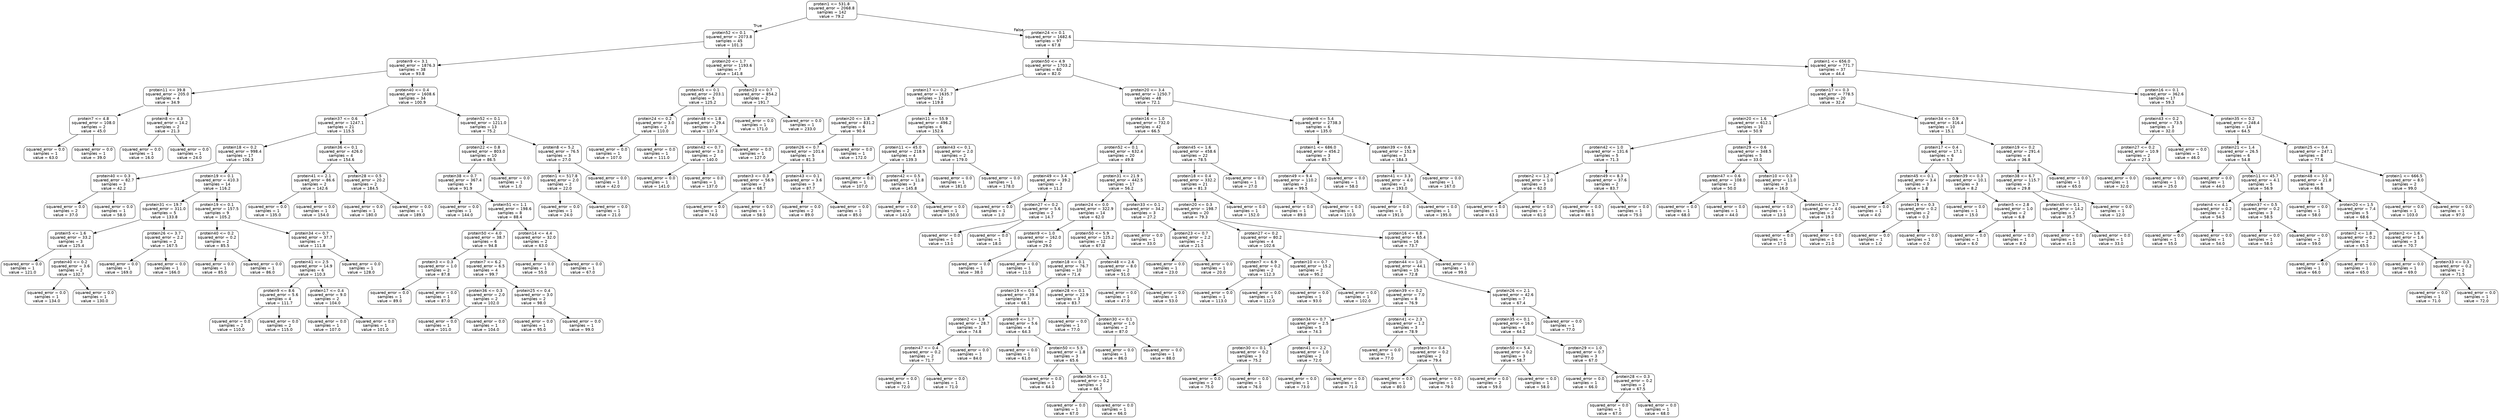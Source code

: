 digraph Tree {
node [shape=box, style="rounded", color="black", fontname="helvetica"] ;
edge [fontname="helvetica"] ;
0 [label="protein1 <= 531.8\nsquared_error = 2068.8\nsamples = 142\nvalue = 79.2"] ;
1 [label="protein52 <= 0.1\nsquared_error = 2073.8\nsamples = 45\nvalue = 101.3"] ;
0 -> 1 [labeldistance=2.5, labelangle=45, headlabel="True"] ;
2 [label="protein9 <= 3.1\nsquared_error = 1876.3\nsamples = 38\nvalue = 93.8"] ;
1 -> 2 ;
3 [label="protein11 <= 39.8\nsquared_error = 205.0\nsamples = 4\nvalue = 34.9"] ;
2 -> 3 ;
4 [label="protein7 <= 4.8\nsquared_error = 108.0\nsamples = 2\nvalue = 45.0"] ;
3 -> 4 ;
5 [label="squared_error = 0.0\nsamples = 1\nvalue = 63.0"] ;
4 -> 5 ;
6 [label="squared_error = 0.0\nsamples = 1\nvalue = 39.0"] ;
4 -> 6 ;
7 [label="protein8 <= 4.3\nsquared_error = 14.2\nsamples = 2\nvalue = 21.3"] ;
3 -> 7 ;
8 [label="squared_error = 0.0\nsamples = 1\nvalue = 16.0"] ;
7 -> 8 ;
9 [label="squared_error = 0.0\nsamples = 1\nvalue = 24.0"] ;
7 -> 9 ;
10 [label="protein40 <= 0.4\nsquared_error = 1608.6\nsamples = 34\nvalue = 100.9"] ;
2 -> 10 ;
11 [label="protein37 <= 0.6\nsquared_error = 1247.1\nsamples = 21\nvalue = 115.5"] ;
10 -> 11 ;
12 [label="protein18 <= 0.2\nsquared_error = 998.4\nsamples = 17\nvalue = 106.3"] ;
11 -> 12 ;
13 [label="protein40 <= 0.3\nsquared_error = 82.7\nsamples = 3\nvalue = 42.2"] ;
12 -> 13 ;
14 [label="squared_error = 0.0\nsamples = 2\nvalue = 37.0"] ;
13 -> 14 ;
15 [label="squared_error = 0.0\nsamples = 1\nvalue = 58.0"] ;
13 -> 15 ;
16 [label="protein19 <= 0.1\nsquared_error = 410.3\nsamples = 14\nvalue = 116.2"] ;
12 -> 16 ;
17 [label="protein31 <= 19.7\nsquared_error = 311.0\nsamples = 5\nvalue = 133.8"] ;
16 -> 17 ;
18 [label="protein5 <= 1.6\nsquared_error = 33.2\nsamples = 3\nvalue = 125.4"] ;
17 -> 18 ;
19 [label="squared_error = 0.0\nsamples = 1\nvalue = 121.0"] ;
18 -> 19 ;
20 [label="protein40 <= 0.2\nsquared_error = 3.6\nsamples = 2\nvalue = 132.7"] ;
18 -> 20 ;
21 [label="squared_error = 0.0\nsamples = 1\nvalue = 134.0"] ;
20 -> 21 ;
22 [label="squared_error = 0.0\nsamples = 1\nvalue = 130.0"] ;
20 -> 22 ;
23 [label="protein26 <= 3.7\nsquared_error = 2.2\nsamples = 2\nvalue = 167.5"] ;
17 -> 23 ;
24 [label="squared_error = 0.0\nsamples = 1\nvalue = 169.0"] ;
23 -> 24 ;
25 [label="squared_error = 0.0\nsamples = 1\nvalue = 166.0"] ;
23 -> 25 ;
26 [label="protein19 <= 0.1\nsquared_error = 157.5\nsamples = 9\nvalue = 105.2"] ;
16 -> 26 ;
27 [label="protein40 <= 0.2\nsquared_error = 0.2\nsamples = 2\nvalue = 85.5"] ;
26 -> 27 ;
28 [label="squared_error = 0.0\nsamples = 1\nvalue = 85.0"] ;
27 -> 28 ;
29 [label="squared_error = 0.0\nsamples = 1\nvalue = 86.0"] ;
27 -> 29 ;
30 [label="protein34 <= 0.7\nsquared_error = 37.7\nsamples = 7\nvalue = 111.8"] ;
26 -> 30 ;
31 [label="protein41 <= 2.5\nsquared_error = 14.9\nsamples = 6\nvalue = 110.3"] ;
30 -> 31 ;
32 [label="protein9 <= 8.6\nsquared_error = 5.6\nsamples = 4\nvalue = 111.7"] ;
31 -> 32 ;
33 [label="squared_error = 0.0\nsamples = 2\nvalue = 110.0"] ;
32 -> 33 ;
34 [label="squared_error = 0.0\nsamples = 2\nvalue = 115.0"] ;
32 -> 34 ;
35 [label="protein17 <= 0.4\nsquared_error = 9.0\nsamples = 2\nvalue = 104.0"] ;
31 -> 35 ;
36 [label="squared_error = 0.0\nsamples = 1\nvalue = 107.0"] ;
35 -> 36 ;
37 [label="squared_error = 0.0\nsamples = 1\nvalue = 101.0"] ;
35 -> 37 ;
38 [label="squared_error = 0.0\nsamples = 1\nvalue = 128.0"] ;
30 -> 38 ;
39 [label="protein36 <= 0.1\nsquared_error = 426.0\nsamples = 4\nvalue = 154.6"] ;
11 -> 39 ;
40 [label="protein41 <= 2.1\nsquared_error = 86.6\nsamples = 2\nvalue = 142.6"] ;
39 -> 40 ;
41 [label="squared_error = 0.0\nsamples = 1\nvalue = 135.0"] ;
40 -> 41 ;
42 [label="squared_error = 0.0\nsamples = 1\nvalue = 154.0"] ;
40 -> 42 ;
43 [label="protein28 <= 0.5\nsquared_error = 20.2\nsamples = 2\nvalue = 184.5"] ;
39 -> 43 ;
44 [label="squared_error = 0.0\nsamples = 1\nvalue = 180.0"] ;
43 -> 44 ;
45 [label="squared_error = 0.0\nsamples = 1\nvalue = 189.0"] ;
43 -> 45 ;
46 [label="protein52 <= 0.1\nsquared_error = 1211.0\nsamples = 13\nvalue = 75.2"] ;
10 -> 46 ;
47 [label="protein22 <= 0.8\nsquared_error = 803.0\nsamples = 10\nvalue = 86.5"] ;
46 -> 47 ;
48 [label="protein38 <= 0.7\nsquared_error = 367.4\nsamples = 9\nvalue = 91.9"] ;
47 -> 48 ;
49 [label="squared_error = 0.0\nsamples = 1\nvalue = 144.0"] ;
48 -> 49 ;
50 [label="protein51 <= 1.1\nsquared_error = 198.6\nsamples = 8\nvalue = 88.4"] ;
48 -> 50 ;
51 [label="protein50 <= 4.0\nsquared_error = 38.7\nsamples = 6\nvalue = 94.8"] ;
50 -> 51 ;
52 [label="protein3 <= 0.3\nsquared_error = 1.0\nsamples = 2\nvalue = 87.8"] ;
51 -> 52 ;
53 [label="squared_error = 0.0\nsamples = 1\nvalue = 89.0"] ;
52 -> 53 ;
54 [label="squared_error = 0.0\nsamples = 1\nvalue = 87.0"] ;
52 -> 54 ;
55 [label="protein7 <= 6.2\nsquared_error = 6.5\nsamples = 4\nvalue = 99.7"] ;
51 -> 55 ;
56 [label="protein36 <= 0.3\nsquared_error = 2.0\nsamples = 2\nvalue = 102.0"] ;
55 -> 56 ;
57 [label="squared_error = 0.0\nsamples = 1\nvalue = 101.0"] ;
56 -> 57 ;
58 [label="squared_error = 0.0\nsamples = 1\nvalue = 104.0"] ;
56 -> 58 ;
59 [label="protein25 <= 0.4\nsquared_error = 3.0\nsamples = 2\nvalue = 98.0"] ;
55 -> 59 ;
60 [label="squared_error = 0.0\nsamples = 1\nvalue = 95.0"] ;
59 -> 60 ;
61 [label="squared_error = 0.0\nsamples = 1\nvalue = 99.0"] ;
59 -> 61 ;
62 [label="protein14 <= 4.4\nsquared_error = 32.0\nsamples = 2\nvalue = 63.0"] ;
50 -> 62 ;
63 [label="squared_error = 0.0\nsamples = 1\nvalue = 55.0"] ;
62 -> 63 ;
64 [label="squared_error = 0.0\nsamples = 1\nvalue = 67.0"] ;
62 -> 64 ;
65 [label="squared_error = 0.0\nsamples = 1\nvalue = 1.0"] ;
47 -> 65 ;
66 [label="protein8 <= 5.2\nsquared_error = 76.5\nsamples = 3\nvalue = 27.0"] ;
46 -> 66 ;
67 [label="protein1 <= 517.8\nsquared_error = 2.0\nsamples = 2\nvalue = 22.0"] ;
66 -> 67 ;
68 [label="squared_error = 0.0\nsamples = 1\nvalue = 24.0"] ;
67 -> 68 ;
69 [label="squared_error = 0.0\nsamples = 1\nvalue = 21.0"] ;
67 -> 69 ;
70 [label="squared_error = 0.0\nsamples = 1\nvalue = 42.0"] ;
66 -> 70 ;
71 [label="protein20 <= 1.7\nsquared_error = 1193.6\nsamples = 7\nvalue = 141.8"] ;
1 -> 71 ;
72 [label="protein45 <= 0.1\nsquared_error = 203.1\nsamples = 5\nvalue = 125.2"] ;
71 -> 72 ;
73 [label="protein24 <= 0.2\nsquared_error = 3.0\nsamples = 2\nvalue = 110.0"] ;
72 -> 73 ;
74 [label="squared_error = 0.0\nsamples = 1\nvalue = 107.0"] ;
73 -> 74 ;
75 [label="squared_error = 0.0\nsamples = 1\nvalue = 111.0"] ;
73 -> 75 ;
76 [label="protein48 <= 1.8\nsquared_error = 29.4\nsamples = 3\nvalue = 137.4"] ;
72 -> 76 ;
77 [label="protein42 <= 0.7\nsquared_error = 3.0\nsamples = 2\nvalue = 140.0"] ;
76 -> 77 ;
78 [label="squared_error = 0.0\nsamples = 1\nvalue = 141.0"] ;
77 -> 78 ;
79 [label="squared_error = 0.0\nsamples = 1\nvalue = 137.0"] ;
77 -> 79 ;
80 [label="squared_error = 0.0\nsamples = 1\nvalue = 127.0"] ;
76 -> 80 ;
81 [label="protein23 <= 0.7\nsquared_error = 854.2\nsamples = 2\nvalue = 191.7"] ;
71 -> 81 ;
82 [label="squared_error = 0.0\nsamples = 1\nvalue = 171.0"] ;
81 -> 82 ;
83 [label="squared_error = 0.0\nsamples = 1\nvalue = 233.0"] ;
81 -> 83 ;
84 [label="protein24 <= 0.1\nsquared_error = 1682.6\nsamples = 97\nvalue = 67.8"] ;
0 -> 84 [labeldistance=2.5, labelangle=-45, headlabel="False"] ;
85 [label="protein50 <= 4.9\nsquared_error = 1703.2\nsamples = 60\nvalue = 82.0"] ;
84 -> 85 ;
86 [label="protein17 <= 0.2\nsquared_error = 1635.7\nsamples = 12\nvalue = 119.8"] ;
85 -> 86 ;
87 [label="protein20 <= 1.8\nsquared_error = 831.2\nsamples = 6\nvalue = 90.4"] ;
86 -> 87 ;
88 [label="protein26 <= 0.7\nsquared_error = 101.6\nsamples = 5\nvalue = 81.3"] ;
87 -> 88 ;
89 [label="protein3 <= 0.3\nsquared_error = 56.9\nsamples = 2\nvalue = 68.7"] ;
88 -> 89 ;
90 [label="squared_error = 0.0\nsamples = 1\nvalue = 74.0"] ;
89 -> 90 ;
91 [label="squared_error = 0.0\nsamples = 1\nvalue = 58.0"] ;
89 -> 91 ;
92 [label="protein43 <= 0.1\nsquared_error = 3.6\nsamples = 3\nvalue = 87.7"] ;
88 -> 92 ;
93 [label="squared_error = 0.0\nsamples = 2\nvalue = 89.0"] ;
92 -> 93 ;
94 [label="squared_error = 0.0\nsamples = 1\nvalue = 85.0"] ;
92 -> 94 ;
95 [label="squared_error = 0.0\nsamples = 1\nvalue = 172.0"] ;
87 -> 95 ;
96 [label="protein11 <= 55.9\nsquared_error = 496.2\nsamples = 6\nvalue = 152.6"] ;
86 -> 96 ;
97 [label="protein11 <= 45.0\nsquared_error = 218.9\nsamples = 4\nvalue = 139.3"] ;
96 -> 97 ;
98 [label="squared_error = 0.0\nsamples = 1\nvalue = 107.0"] ;
97 -> 98 ;
99 [label="protein42 <= 0.5\nsquared_error = 11.8\nsamples = 3\nvalue = 145.8"] ;
97 -> 99 ;
100 [label="squared_error = 0.0\nsamples = 2\nvalue = 143.0"] ;
99 -> 100 ;
101 [label="squared_error = 0.0\nsamples = 1\nvalue = 150.0"] ;
99 -> 101 ;
102 [label="protein43 <= 0.1\nsquared_error = 2.0\nsamples = 2\nvalue = 179.0"] ;
96 -> 102 ;
103 [label="squared_error = 0.0\nsamples = 1\nvalue = 181.0"] ;
102 -> 103 ;
104 [label="squared_error = 0.0\nsamples = 1\nvalue = 178.0"] ;
102 -> 104 ;
105 [label="protein20 <= 3.4\nsquared_error = 1250.7\nsamples = 48\nvalue = 72.1"] ;
85 -> 105 ;
106 [label="protein16 <= 1.0\nsquared_error = 732.0\nsamples = 42\nvalue = 66.5"] ;
105 -> 106 ;
107 [label="protein52 <= 0.1\nsquared_error = 632.4\nsamples = 20\nvalue = 49.8"] ;
106 -> 107 ;
108 [label="protein49 <= 3.4\nsquared_error = 39.2\nsamples = 3\nvalue = 11.2"] ;
107 -> 108 ;
109 [label="squared_error = 0.0\nsamples = 1\nvalue = 1.0"] ;
108 -> 109 ;
110 [label="protein27 <= 0.2\nsquared_error = 5.6\nsamples = 2\nvalue = 14.7"] ;
108 -> 110 ;
111 [label="squared_error = 0.0\nsamples = 1\nvalue = 13.0"] ;
110 -> 111 ;
112 [label="squared_error = 0.0\nsamples = 1\nvalue = 18.0"] ;
110 -> 112 ;
113 [label="protein31 <= 21.9\nsquared_error = 442.5\nsamples = 17\nvalue = 56.2"] ;
107 -> 113 ;
114 [label="protein24 <= 0.0\nsquared_error = 322.9\nsamples = 14\nvalue = 62.0"] ;
113 -> 114 ;
115 [label="protein9 <= 1.0\nsquared_error = 162.0\nsamples = 2\nvalue = 29.0"] ;
114 -> 115 ;
116 [label="squared_error = 0.0\nsamples = 1\nvalue = 38.0"] ;
115 -> 116 ;
117 [label="squared_error = 0.0\nsamples = 1\nvalue = 11.0"] ;
115 -> 117 ;
118 [label="protein50 <= 5.9\nsquared_error = 125.2\nsamples = 12\nvalue = 67.8"] ;
114 -> 118 ;
119 [label="protein18 <= 0.1\nsquared_error = 76.7\nsamples = 10\nvalue = 71.4"] ;
118 -> 119 ;
120 [label="protein19 <= 0.1\nsquared_error = 39.4\nsamples = 7\nvalue = 68.1"] ;
119 -> 120 ;
121 [label="protein2 <= 1.9\nsquared_error = 28.7\nsamples = 3\nvalue = 74.8"] ;
120 -> 121 ;
122 [label="protein47 <= 0.4\nsquared_error = 0.2\nsamples = 2\nvalue = 71.7"] ;
121 -> 122 ;
123 [label="squared_error = 0.0\nsamples = 1\nvalue = 72.0"] ;
122 -> 123 ;
124 [label="squared_error = 0.0\nsamples = 1\nvalue = 71.0"] ;
122 -> 124 ;
125 [label="squared_error = 0.0\nsamples = 1\nvalue = 84.0"] ;
121 -> 125 ;
126 [label="protein9 <= 1.7\nsquared_error = 5.6\nsamples = 4\nvalue = 64.3"] ;
120 -> 126 ;
127 [label="squared_error = 0.0\nsamples = 1\nvalue = 61.0"] ;
126 -> 127 ;
128 [label="protein50 <= 5.5\nsquared_error = 1.8\nsamples = 3\nvalue = 65.6"] ;
126 -> 128 ;
129 [label="squared_error = 0.0\nsamples = 1\nvalue = 64.0"] ;
128 -> 129 ;
130 [label="protein36 <= 0.1\nsquared_error = 0.2\nsamples = 2\nvalue = 66.7"] ;
128 -> 130 ;
131 [label="squared_error = 0.0\nsamples = 1\nvalue = 67.0"] ;
130 -> 131 ;
132 [label="squared_error = 0.0\nsamples = 1\nvalue = 66.0"] ;
130 -> 132 ;
133 [label="protein28 <= 0.1\nsquared_error = 22.9\nsamples = 3\nvalue = 83.7"] ;
119 -> 133 ;
134 [label="squared_error = 0.0\nsamples = 1\nvalue = 77.0"] ;
133 -> 134 ;
135 [label="protein30 <= 0.1\nsquared_error = 1.0\nsamples = 2\nvalue = 87.0"] ;
133 -> 135 ;
136 [label="squared_error = 0.0\nsamples = 1\nvalue = 86.0"] ;
135 -> 136 ;
137 [label="squared_error = 0.0\nsamples = 1\nvalue = 88.0"] ;
135 -> 137 ;
138 [label="protein48 <= 2.6\nsquared_error = 8.0\nsamples = 2\nvalue = 51.0"] ;
118 -> 138 ;
139 [label="squared_error = 0.0\nsamples = 1\nvalue = 47.0"] ;
138 -> 139 ;
140 [label="squared_error = 0.0\nsamples = 1\nvalue = 53.0"] ;
138 -> 140 ;
141 [label="protein33 <= 0.1\nsquared_error = 34.2\nsamples = 3\nvalue = 27.2"] ;
113 -> 141 ;
142 [label="squared_error = 0.0\nsamples = 1\nvalue = 33.0"] ;
141 -> 142 ;
143 [label="protein23 <= 0.7\nsquared_error = 2.2\nsamples = 2\nvalue = 21.5"] ;
141 -> 143 ;
144 [label="squared_error = 0.0\nsamples = 1\nvalue = 23.0"] ;
143 -> 144 ;
145 [label="squared_error = 0.0\nsamples = 1\nvalue = 20.0"] ;
143 -> 145 ;
146 [label="protein45 <= 1.6\nsquared_error = 458.6\nsamples = 22\nvalue = 78.5"] ;
106 -> 146 ;
147 [label="protein18 <= 0.4\nsquared_error = 332.2\nsamples = 21\nvalue = 81.3"] ;
146 -> 147 ;
148 [label="protein20 <= 0.3\nsquared_error = 198.7\nsamples = 20\nvalue = 79.3"] ;
147 -> 148 ;
149 [label="protein27 <= 0.2\nsquared_error = 80.2\nsamples = 4\nvalue = 102.6"] ;
148 -> 149 ;
150 [label="protein7 <= 6.9\nsquared_error = 0.2\nsamples = 2\nvalue = 112.3"] ;
149 -> 150 ;
151 [label="squared_error = 0.0\nsamples = 1\nvalue = 113.0"] ;
150 -> 151 ;
152 [label="squared_error = 0.0\nsamples = 1\nvalue = 112.0"] ;
150 -> 152 ;
153 [label="protein10 <= 0.7\nsquared_error = 15.2\nsamples = 2\nvalue = 95.2"] ;
149 -> 153 ;
154 [label="squared_error = 0.0\nsamples = 1\nvalue = 93.0"] ;
153 -> 154 ;
155 [label="squared_error = 0.0\nsamples = 1\nvalue = 102.0"] ;
153 -> 155 ;
156 [label="protein16 <= 6.8\nsquared_error = 65.4\nsamples = 16\nvalue = 73.7"] ;
148 -> 156 ;
157 [label="protein44 <= 1.0\nsquared_error = 44.1\nsamples = 15\nvalue = 72.8"] ;
156 -> 157 ;
158 [label="protein39 <= 0.2\nsquared_error = 7.0\nsamples = 8\nvalue = 76.9"] ;
157 -> 158 ;
159 [label="protein34 <= 0.7\nsquared_error = 2.5\nsamples = 5\nvalue = 74.3"] ;
158 -> 159 ;
160 [label="protein30 <= 0.1\nsquared_error = 0.2\nsamples = 3\nvalue = 75.2"] ;
159 -> 160 ;
161 [label="squared_error = 0.0\nsamples = 2\nvalue = 75.0"] ;
160 -> 161 ;
162 [label="squared_error = 0.0\nsamples = 1\nvalue = 76.0"] ;
160 -> 162 ;
163 [label="protein41 <= 2.2\nsquared_error = 1.0\nsamples = 2\nvalue = 72.0"] ;
159 -> 163 ;
164 [label="squared_error = 0.0\nsamples = 1\nvalue = 73.0"] ;
163 -> 164 ;
165 [label="squared_error = 0.0\nsamples = 1\nvalue = 71.0"] ;
163 -> 165 ;
166 [label="protein41 <= 2.3\nsquared_error = 1.2\nsamples = 3\nvalue = 78.9"] ;
158 -> 166 ;
167 [label="squared_error = 0.0\nsamples = 1\nvalue = 77.0"] ;
166 -> 167 ;
168 [label="protein3 <= 0.4\nsquared_error = 0.2\nsamples = 2\nvalue = 79.4"] ;
166 -> 168 ;
169 [label="squared_error = 0.0\nsamples = 1\nvalue = 80.0"] ;
168 -> 169 ;
170 [label="squared_error = 0.0\nsamples = 1\nvalue = 79.0"] ;
168 -> 170 ;
171 [label="protein26 <= 2.1\nsquared_error = 42.6\nsamples = 7\nvalue = 67.4"] ;
157 -> 171 ;
172 [label="protein35 <= 0.1\nsquared_error = 16.0\nsamples = 6\nvalue = 64.2"] ;
171 -> 172 ;
173 [label="protein50 <= 5.4\nsquared_error = 0.2\nsamples = 3\nvalue = 58.7"] ;
172 -> 173 ;
174 [label="squared_error = 0.0\nsamples = 2\nvalue = 59.0"] ;
173 -> 174 ;
175 [label="squared_error = 0.0\nsamples = 1\nvalue = 58.0"] ;
173 -> 175 ;
176 [label="protein29 <= 1.0\nsquared_error = 0.7\nsamples = 3\nvalue = 67.0"] ;
172 -> 176 ;
177 [label="squared_error = 0.0\nsamples = 1\nvalue = 66.0"] ;
176 -> 177 ;
178 [label="protein28 <= 0.3\nsquared_error = 0.2\nsamples = 2\nvalue = 67.5"] ;
176 -> 178 ;
179 [label="squared_error = 0.0\nsamples = 1\nvalue = 67.0"] ;
178 -> 179 ;
180 [label="squared_error = 0.0\nsamples = 1\nvalue = 68.0"] ;
178 -> 180 ;
181 [label="squared_error = 0.0\nsamples = 1\nvalue = 77.0"] ;
171 -> 181 ;
182 [label="squared_error = 0.0\nsamples = 1\nvalue = 99.0"] ;
156 -> 182 ;
183 [label="squared_error = 0.0\nsamples = 1\nvalue = 152.0"] ;
147 -> 183 ;
184 [label="squared_error = 0.0\nsamples = 1\nvalue = 27.0"] ;
146 -> 184 ;
185 [label="protein8 <= 5.4\nsquared_error = 2738.3\nsamples = 6\nvalue = 135.0"] ;
105 -> 185 ;
186 [label="protein1 <= 686.0\nsquared_error = 456.2\nsamples = 3\nvalue = 85.7"] ;
185 -> 186 ;
187 [label="protein49 <= 9.4\nsquared_error = 110.2\nsamples = 2\nvalue = 99.5"] ;
186 -> 187 ;
188 [label="squared_error = 0.0\nsamples = 1\nvalue = 89.0"] ;
187 -> 188 ;
189 [label="squared_error = 0.0\nsamples = 1\nvalue = 110.0"] ;
187 -> 189 ;
190 [label="squared_error = 0.0\nsamples = 1\nvalue = 58.0"] ;
186 -> 190 ;
191 [label="protein39 <= 0.6\nsquared_error = 152.9\nsamples = 3\nvalue = 184.3"] ;
185 -> 191 ;
192 [label="protein41 <= 3.3\nsquared_error = 4.0\nsamples = 2\nvalue = 193.0"] ;
191 -> 192 ;
193 [label="squared_error = 0.0\nsamples = 1\nvalue = 191.0"] ;
192 -> 193 ;
194 [label="squared_error = 0.0\nsamples = 1\nvalue = 195.0"] ;
192 -> 194 ;
195 [label="squared_error = 0.0\nsamples = 1\nvalue = 167.0"] ;
191 -> 195 ;
196 [label="protein1 <= 656.0\nsquared_error = 771.7\nsamples = 37\nvalue = 44.4"] ;
84 -> 196 ;
197 [label="protein17 <= 0.3\nsquared_error = 778.5\nsamples = 20\nvalue = 32.4"] ;
196 -> 197 ;
198 [label="protein20 <= 1.6\nsquared_error = 612.1\nsamples = 10\nvalue = 50.9"] ;
197 -> 198 ;
199 [label="protein42 <= 1.0\nsquared_error = 131.6\nsamples = 5\nvalue = 71.3"] ;
198 -> 199 ;
200 [label="protein2 <= 1.2\nsquared_error = 1.0\nsamples = 3\nvalue = 62.0"] ;
199 -> 200 ;
201 [label="squared_error = 0.0\nsamples = 1\nvalue = 63.0"] ;
200 -> 201 ;
202 [label="squared_error = 0.0\nsamples = 2\nvalue = 61.0"] ;
200 -> 202 ;
203 [label="protein49 <= 8.3\nsquared_error = 37.6\nsamples = 2\nvalue = 83.7"] ;
199 -> 203 ;
204 [label="squared_error = 0.0\nsamples = 1\nvalue = 88.0"] ;
203 -> 204 ;
205 [label="squared_error = 0.0\nsamples = 1\nvalue = 75.0"] ;
203 -> 205 ;
206 [label="protein29 <= 0.6\nsquared_error = 348.5\nsamples = 5\nvalue = 33.0"] ;
198 -> 206 ;
207 [label="protein47 <= 0.6\nsquared_error = 108.0\nsamples = 2\nvalue = 50.0"] ;
206 -> 207 ;
208 [label="squared_error = 0.0\nsamples = 1\nvalue = 68.0"] ;
207 -> 208 ;
209 [label="squared_error = 0.0\nsamples = 1\nvalue = 44.0"] ;
207 -> 209 ;
210 [label="protein10 <= 0.3\nsquared_error = 11.0\nsamples = 3\nvalue = 16.0"] ;
206 -> 210 ;
211 [label="squared_error = 0.0\nsamples = 1\nvalue = 13.0"] ;
210 -> 211 ;
212 [label="protein41 <= 2.7\nsquared_error = 4.0\nsamples = 2\nvalue = 19.0"] ;
210 -> 212 ;
213 [label="squared_error = 0.0\nsamples = 1\nvalue = 17.0"] ;
212 -> 213 ;
214 [label="squared_error = 0.0\nsamples = 1\nvalue = 21.0"] ;
212 -> 214 ;
215 [label="protein34 <= 0.9\nsquared_error = 316.4\nsamples = 10\nvalue = 15.1"] ;
197 -> 215 ;
216 [label="protein17 <= 0.4\nsquared_error = 17.1\nsamples = 6\nvalue = 5.3"] ;
215 -> 216 ;
217 [label="protein45 <= 0.1\nsquared_error = 3.4\nsamples = 3\nvalue = 1.8"] ;
216 -> 217 ;
218 [label="squared_error = 0.0\nsamples = 1\nvalue = 4.0"] ;
217 -> 218 ;
219 [label="protein19 <= 0.3\nsquared_error = 0.2\nsamples = 2\nvalue = 0.3"] ;
217 -> 219 ;
220 [label="squared_error = 0.0\nsamples = 1\nvalue = 1.0"] ;
219 -> 220 ;
221 [label="squared_error = 0.0\nsamples = 1\nvalue = 0.0"] ;
219 -> 221 ;
222 [label="protein39 <= 0.3\nsquared_error = 10.1\nsamples = 3\nvalue = 8.2"] ;
216 -> 222 ;
223 [label="squared_error = 0.0\nsamples = 1\nvalue = 15.0"] ;
222 -> 223 ;
224 [label="protein5 <= 2.8\nsquared_error = 1.0\nsamples = 2\nvalue = 6.8"] ;
222 -> 224 ;
225 [label="squared_error = 0.0\nsamples = 1\nvalue = 6.0"] ;
224 -> 225 ;
226 [label="squared_error = 0.0\nsamples = 1\nvalue = 8.0"] ;
224 -> 226 ;
227 [label="protein19 <= 0.2\nsquared_error = 291.4\nsamples = 4\nvalue = 36.8"] ;
215 -> 227 ;
228 [label="protein38 <= 6.7\nsquared_error = 115.7\nsamples = 3\nvalue = 29.8"] ;
227 -> 228 ;
229 [label="protein45 <= 0.1\nsquared_error = 14.2\nsamples = 2\nvalue = 35.7"] ;
228 -> 229 ;
230 [label="squared_error = 0.0\nsamples = 1\nvalue = 41.0"] ;
229 -> 230 ;
231 [label="squared_error = 0.0\nsamples = 1\nvalue = 33.0"] ;
229 -> 231 ;
232 [label="squared_error = 0.0\nsamples = 1\nvalue = 12.0"] ;
228 -> 232 ;
233 [label="squared_error = 0.0\nsamples = 1\nvalue = 65.0"] ;
227 -> 233 ;
234 [label="protein16 <= 0.1\nsquared_error = 362.6\nsamples = 17\nvalue = 59.3"] ;
196 -> 234 ;
235 [label="protein43 <= 0.2\nsquared_error = 73.5\nsamples = 3\nvalue = 32.0"] ;
234 -> 235 ;
236 [label="protein27 <= 0.2\nsquared_error = 10.9\nsamples = 2\nvalue = 27.3"] ;
235 -> 236 ;
237 [label="squared_error = 0.0\nsamples = 1\nvalue = 32.0"] ;
236 -> 237 ;
238 [label="squared_error = 0.0\nsamples = 1\nvalue = 25.0"] ;
236 -> 238 ;
239 [label="squared_error = 0.0\nsamples = 1\nvalue = 46.0"] ;
235 -> 239 ;
240 [label="protein35 <= 0.2\nsquared_error = 248.4\nsamples = 14\nvalue = 64.5"] ;
234 -> 240 ;
241 [label="protein21 <= 1.4\nsquared_error = 26.5\nsamples = 6\nvalue = 54.8"] ;
240 -> 241 ;
242 [label="squared_error = 0.0\nsamples = 1\nvalue = 44.0"] ;
241 -> 242 ;
243 [label="protein11 <= 45.7\nsquared_error = 4.1\nsamples = 5\nvalue = 56.9"] ;
241 -> 243 ;
244 [label="protein4 <= 4.1\nsquared_error = 0.2\nsamples = 2\nvalue = 54.5"] ;
243 -> 244 ;
245 [label="squared_error = 0.0\nsamples = 1\nvalue = 55.0"] ;
244 -> 245 ;
246 [label="squared_error = 0.0\nsamples = 1\nvalue = 54.0"] ;
244 -> 246 ;
247 [label="protein37 <= 0.5\nsquared_error = 0.2\nsamples = 3\nvalue = 58.5"] ;
243 -> 247 ;
248 [label="squared_error = 0.0\nsamples = 1\nvalue = 58.0"] ;
247 -> 248 ;
249 [label="squared_error = 0.0\nsamples = 2\nvalue = 59.0"] ;
247 -> 249 ;
250 [label="protein25 <= 0.4\nsquared_error = 247.1\nsamples = 8\nvalue = 77.6"] ;
240 -> 250 ;
251 [label="protein48 <= 3.0\nsquared_error = 21.8\nsamples = 6\nvalue = 66.8"] ;
250 -> 251 ;
252 [label="squared_error = 0.0\nsamples = 1\nvalue = 58.0"] ;
251 -> 252 ;
253 [label="protein20 <= 1.5\nsquared_error = 7.4\nsamples = 5\nvalue = 68.6"] ;
251 -> 253 ;
254 [label="protein2 <= 1.8\nsquared_error = 0.2\nsamples = 2\nvalue = 65.5"] ;
253 -> 254 ;
255 [label="squared_error = 0.0\nsamples = 1\nvalue = 66.0"] ;
254 -> 255 ;
256 [label="squared_error = 0.0\nsamples = 1\nvalue = 65.0"] ;
254 -> 256 ;
257 [label="protein2 <= 1.6\nsquared_error = 1.6\nsamples = 3\nvalue = 70.7"] ;
253 -> 257 ;
258 [label="squared_error = 0.0\nsamples = 1\nvalue = 69.0"] ;
257 -> 258 ;
259 [label="protein33 <= 0.3\nsquared_error = 0.2\nsamples = 2\nvalue = 71.5"] ;
257 -> 259 ;
260 [label="squared_error = 0.0\nsamples = 1\nvalue = 71.0"] ;
259 -> 260 ;
261 [label="squared_error = 0.0\nsamples = 1\nvalue = 72.0"] ;
259 -> 261 ;
262 [label="protein1 <= 666.5\nsquared_error = 8.0\nsamples = 2\nvalue = 99.0"] ;
250 -> 262 ;
263 [label="squared_error = 0.0\nsamples = 1\nvalue = 103.0"] ;
262 -> 263 ;
264 [label="squared_error = 0.0\nsamples = 1\nvalue = 97.0"] ;
262 -> 264 ;
}